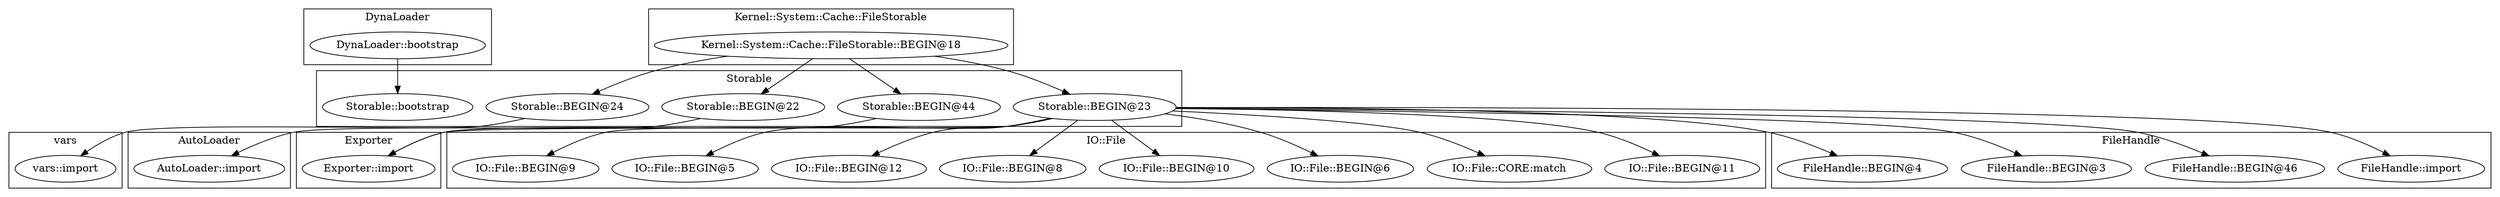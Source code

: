 digraph {
graph [overlap=false]
subgraph cluster_Storable {
	label="Storable";
	"Storable::BEGIN@24";
	"Storable::BEGIN@22";
	"Storable::BEGIN@44";
	"Storable::BEGIN@23";
	"Storable::bootstrap";
}
subgraph cluster_DynaLoader {
	label="DynaLoader";
	"DynaLoader::bootstrap";
}
subgraph cluster_IO_File {
	label="IO::File";
	"IO::File::BEGIN@11";
	"IO::File::CORE:match";
	"IO::File::BEGIN@6";
	"IO::File::BEGIN@10";
	"IO::File::BEGIN@8";
	"IO::File::BEGIN@12";
	"IO::File::BEGIN@5";
	"IO::File::BEGIN@9";
}
subgraph cluster_vars {
	label="vars";
	"vars::import";
}
subgraph cluster_Kernel_System_Cache_FileStorable {
	label="Kernel::System::Cache::FileStorable";
	"Kernel::System::Cache::FileStorable::BEGIN@18";
}
subgraph cluster_FileHandle {
	label="FileHandle";
	"FileHandle::import";
	"FileHandle::BEGIN@46";
	"FileHandle::BEGIN@3";
	"FileHandle::BEGIN@4";
}
subgraph cluster_Exporter {
	label="Exporter";
	"Exporter::import";
}
subgraph cluster_AutoLoader {
	label="AutoLoader";
	"AutoLoader::import";
}
"Storable::BEGIN@23" -> "IO::File::BEGIN@8";
"Kernel::System::Cache::FileStorable::BEGIN@18" -> "Storable::BEGIN@24";
"Kernel::System::Cache::FileStorable::BEGIN@18" -> "Storable::BEGIN@23";
"Storable::BEGIN@44" -> "Exporter::import";
"Storable::BEGIN@23" -> "Exporter::import";
"Storable::BEGIN@23" -> "FileHandle::BEGIN@46";
"Kernel::System::Cache::FileStorable::BEGIN@18" -> "Storable::BEGIN@22";
"Storable::BEGIN@23" -> "IO::File::BEGIN@5";
"Storable::BEGIN@23" -> "IO::File::BEGIN@9";
"Storable::BEGIN@22" -> "AutoLoader::import";
"Storable::BEGIN@23" -> "FileHandle::BEGIN@4";
"Storable::BEGIN@23" -> "IO::File::BEGIN@12";
"DynaLoader::bootstrap" -> "Storable::bootstrap";
"Storable::BEGIN@23" -> "FileHandle::BEGIN@3";
"Kernel::System::Cache::FileStorable::BEGIN@18" -> "Storable::BEGIN@44";
"Storable::BEGIN@24" -> "vars::import";
"Storable::BEGIN@23" -> "IO::File::BEGIN@10";
"Storable::BEGIN@23" -> "IO::File::BEGIN@11";
"Storable::BEGIN@23" -> "IO::File::BEGIN@6";
"Storable::BEGIN@23" -> "FileHandle::import";
"Storable::BEGIN@23" -> "IO::File::CORE:match";
}
